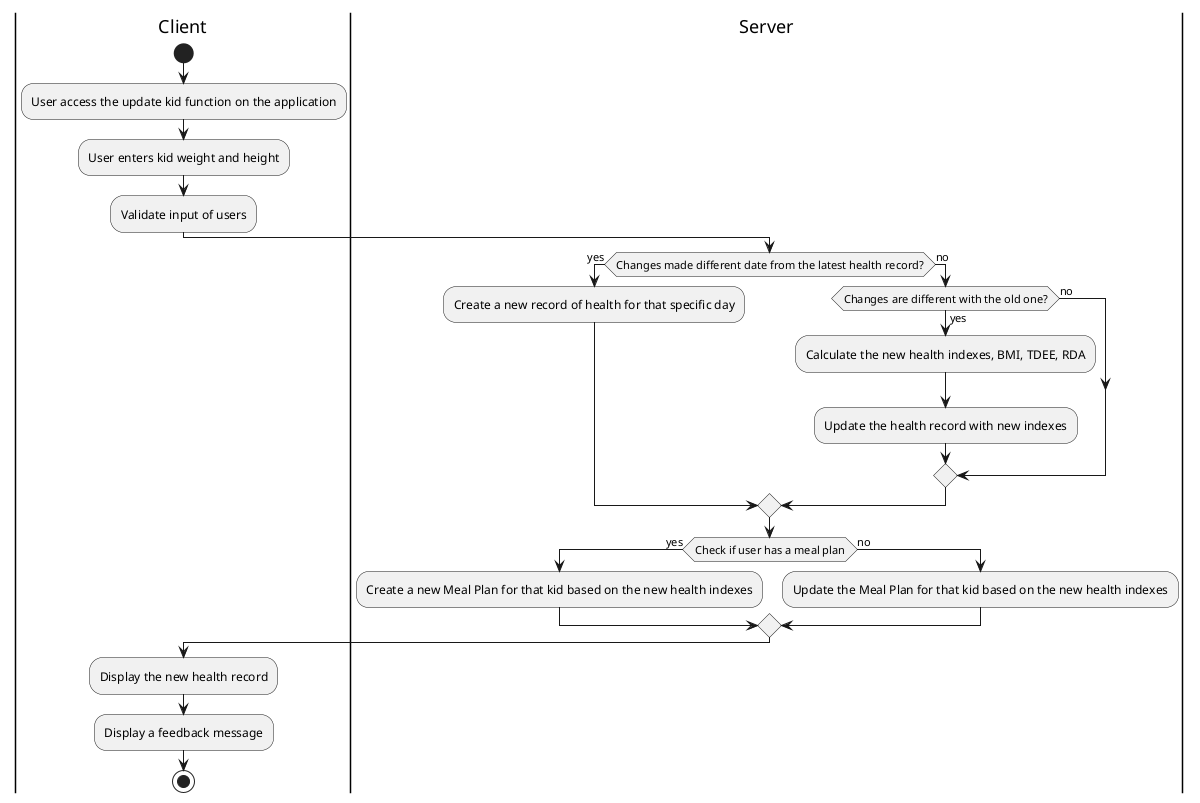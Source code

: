 @startuml
|Client|
start
:User access the update kid function on the application;
:User enters kid weight and height;
:Validate input of users;
|Server|
if (Changes made different date from the latest health record?) then (yes)
  :Create a new record of health for that specific day;
else (no)
  if (Changes are different with the old one?) then (yes)
    :Calculate the new health indexes, BMI, TDEE, RDA;
    :Update the health record with new indexes;
    else (no)
    endif
endif
if (Check if user has a meal plan) then (yes)
  :Create a new Meal Plan for that kid based on the new health indexes;
else (no)
  :Update the Meal Plan for that kid based on the new health indexes;
endif
|Client|
:Display the new health record;
:Display a feedback message;
stop
@enduml
